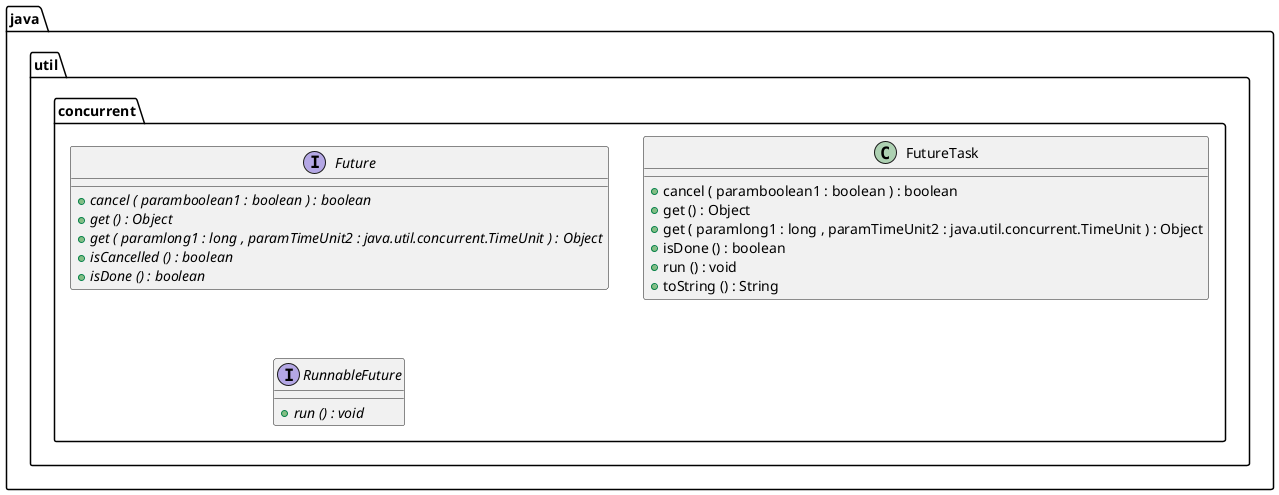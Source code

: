 @startuml

interface java.util.concurrent.Future {
	{method}  {abstract} +cancel ( paramboolean1 : boolean ) : boolean
	{method}  {abstract} +get () : Object
	{method}  {abstract} +get ( paramlong1 : long , paramTimeUnit2 : java.util.concurrent.TimeUnit ) : Object
	{method}  {abstract} +isCancelled () : boolean
	{method}  {abstract} +isDone () : boolean
}


class java.util.concurrent.FutureTask {
	{method} +cancel ( paramboolean1 : boolean ) : boolean
	{method} +get () : Object
	{method} +get ( paramlong1 : long , paramTimeUnit2 : java.util.concurrent.TimeUnit ) : Object
	{method} +isDone () : boolean
	{method} +run () : void
	{method} +toString () : String
}


interface java.util.concurrent.RunnableFuture {
	{method}  {abstract} +run () : void
}






@enduml